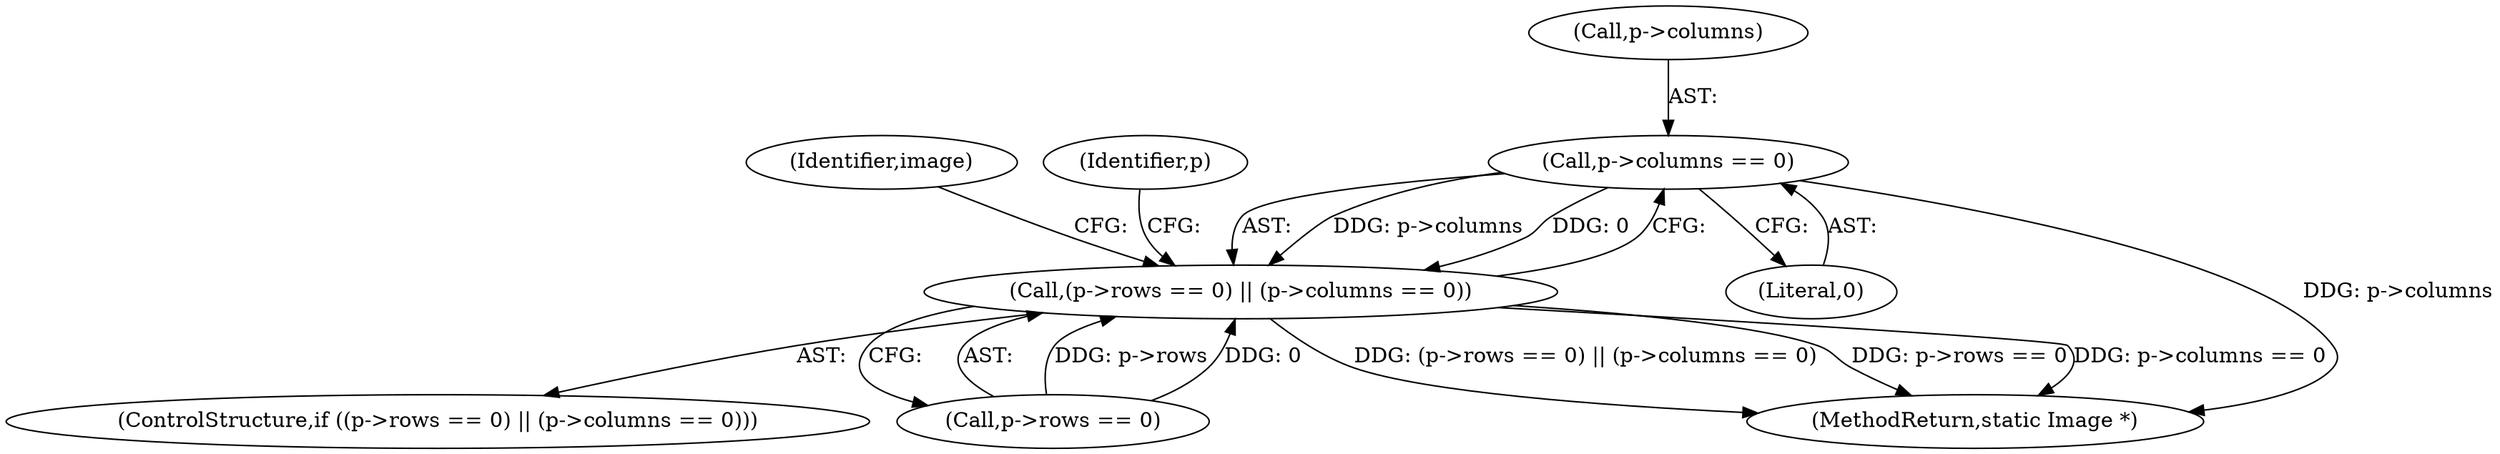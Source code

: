 digraph "0_ImageMagick_f3b483e8b054c50149912523b4773687e18afe25@pointer" {
"1001690" [label="(Call,p->columns == 0)"];
"1001684" [label="(Call,(p->rows == 0) || (p->columns == 0))"];
"1001694" [label="(Literal,0)"];
"1001707" [label="(Identifier,image)"];
"1001685" [label="(Call,p->rows == 0)"];
"1001690" [label="(Call,p->columns == 0)"];
"1001684" [label="(Call,(p->rows == 0) || (p->columns == 0))"];
"1001683" [label="(ControlStructure,if ((p->rows == 0) || (p->columns == 0)))"];
"1001697" [label="(Identifier,p)"];
"1001691" [label="(Call,p->columns)"];
"1001781" [label="(MethodReturn,static Image *)"];
"1001690" -> "1001684"  [label="AST: "];
"1001690" -> "1001694"  [label="CFG: "];
"1001691" -> "1001690"  [label="AST: "];
"1001694" -> "1001690"  [label="AST: "];
"1001684" -> "1001690"  [label="CFG: "];
"1001690" -> "1001781"  [label="DDG: p->columns"];
"1001690" -> "1001684"  [label="DDG: p->columns"];
"1001690" -> "1001684"  [label="DDG: 0"];
"1001684" -> "1001683"  [label="AST: "];
"1001684" -> "1001685"  [label="CFG: "];
"1001685" -> "1001684"  [label="AST: "];
"1001697" -> "1001684"  [label="CFG: "];
"1001707" -> "1001684"  [label="CFG: "];
"1001684" -> "1001781"  [label="DDG: (p->rows == 0) || (p->columns == 0)"];
"1001684" -> "1001781"  [label="DDG: p->rows == 0"];
"1001684" -> "1001781"  [label="DDG: p->columns == 0"];
"1001685" -> "1001684"  [label="DDG: p->rows"];
"1001685" -> "1001684"  [label="DDG: 0"];
}

